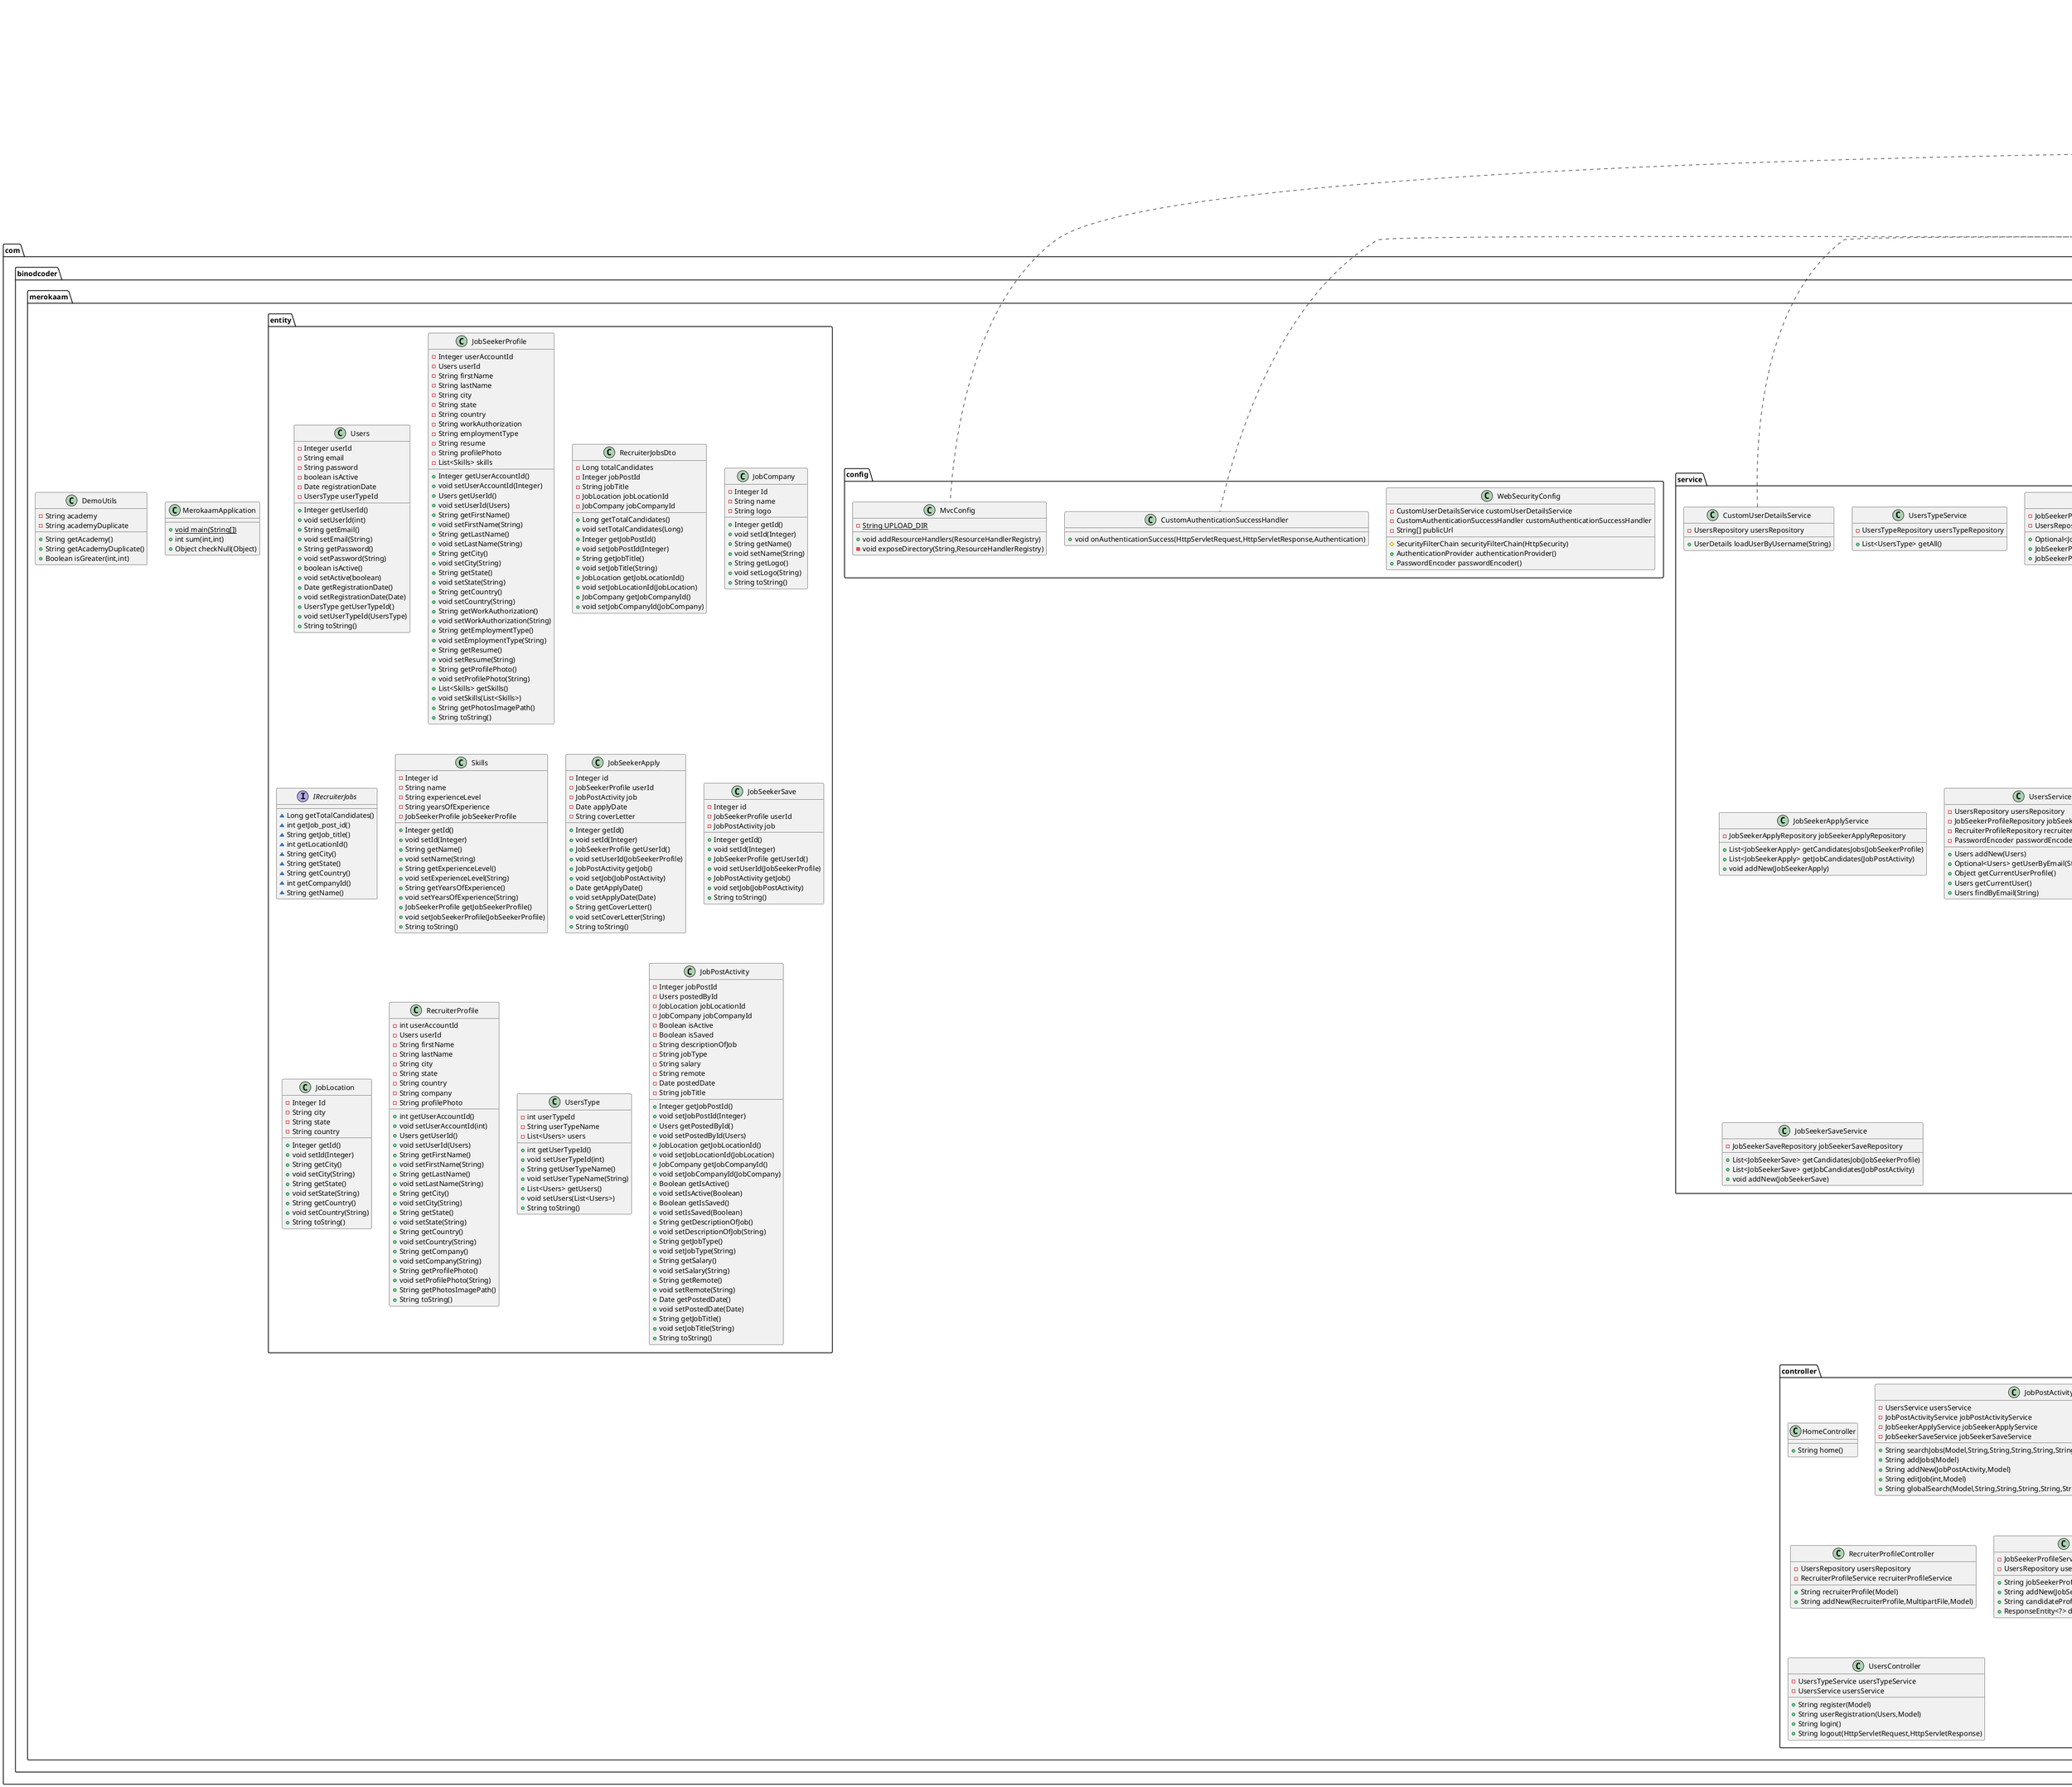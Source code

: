 @startuml
interface com.binodcoder.merokaam.repository.JobSeekerApplyRepository {
~ List<JobSeekerApply> findByUserId(JobSeekerProfile)
~ List<JobSeekerApply> findByJob(JobPostActivity)
}

class com.binodcoder.merokaam.service.UsersTypeService {
- UsersTypeRepository usersTypeRepository
+ List<UsersType> getAll()
}


class com.binodcoder.merokaam.config.WebSecurityConfig {
- CustomUserDetailsService customUserDetailsService
- CustomAuthenticationSuccessHandler customAuthenticationSuccessHandler
- String[] publicUrl
# SecurityFilterChain securityFilterChain(HttpSecurity)
+ AuthenticationProvider authenticationProvider()
+ PasswordEncoder passwordEncoder()
}


class com.binodcoder.merokaam.entity.Users {
- Integer userId
- String email
- String password
- boolean isActive
- Date registrationDate
- UsersType userTypeId
+ Integer getUserId()
+ void setUserId(int)
+ String getEmail()
+ void setEmail(String)
+ String getPassword()
+ void setPassword(String)
+ boolean isActive()
+ void setActive(boolean)
+ Date getRegistrationDate()
+ void setRegistrationDate(Date)
+ UsersType getUserTypeId()
+ void setUserTypeId(UsersType)
+ String toString()
}


class com.binodcoder.merokaam.entity.JobSeekerProfile {
- Integer userAccountId
- Users userId
- String firstName
- String lastName
- String city
- String state
- String country
- String workAuthorization
- String employmentType
- String resume
- String profilePhoto
- List<Skills> skills
+ Integer getUserAccountId()
+ void setUserAccountId(Integer)
+ Users getUserId()
+ void setUserId(Users)
+ String getFirstName()
+ void setFirstName(String)
+ String getLastName()
+ void setLastName(String)
+ String getCity()
+ void setCity(String)
+ String getState()
+ void setState(String)
+ String getCountry()
+ void setCountry(String)
+ String getWorkAuthorization()
+ void setWorkAuthorization(String)
+ String getEmploymentType()
+ void setEmploymentType(String)
+ String getResume()
+ void setResume(String)
+ String getProfilePhoto()
+ void setProfilePhoto(String)
+ List<Skills> getSkills()
+ void setSkills(List<Skills>)
+ String getPhotosImagePath()
+ String toString()
}


interface com.binodcoder.merokaam.repository.JobSeekerProfileRepository {
}
class com.binodcoder.merokaam.controller.HomeController {
+ String home()
}

class com.binodcoder.merokaam.service.JobSeekerProfileService {
- JobSeekerProfileRepository jobSeekerProfileRepository
- UsersRepository usersRepository
+ Optional<JobSeekerProfile> getOne(Integer)
+ JobSeekerProfile addNew(JobSeekerProfile)
+ JobSeekerProfile getCurrentSeeekrProfile()
}


class com.binodcoder.merokaam.service.RecruiterProfileService {
- RecruiterProfileRepository recruiterProfileRepository
- UsersRepository usersRepository
+ Optional<RecruiterProfile> getOne(Integer)
+ RecruiterProfile addNew(RecruiterProfile)
+ RecruiterProfile getCurrentRecruiterProfile()
}


class com.binodcoder.merokaam.service.CustomUserDetailsService {
- UsersRepository usersRepository
+ UserDetails loadUserByUsername(String)
}


class com.binodcoder.merokaam.controller.JobPostActivityController {
- UsersService usersService
- JobPostActivityService jobPostActivityService
- JobSeekerApplyService jobSeekerApplyService
- JobSeekerSaveService jobSeekerSaveService
+ String searchJobs(Model,String,String,String,String,String,String,String,String,boolean,boolean,boolean)
+ String addJobs(Model)
+ String addNew(JobPostActivity,Model)
+ String editJob(int,Model)
+ String globalSearch(Model,String,String,String,String,String,String,String,String,boolean,boolean,boolean)
}


class com.binodcoder.merokaam.service.JobSeekerApplyService {
- JobSeekerApplyRepository jobSeekerApplyRepository
+ List<JobSeekerApply> getCandidatesJobs(JobSeekerProfile)
+ List<JobSeekerApply> getJobCandidates(JobPostActivity)
+ void addNew(JobSeekerApply)
}


class com.binodcoder.merokaam.entity.RecruiterJobsDto {
- Long totalCandidates
- Integer jobPostId
- String jobTitle
- JobLocation jobLocationId
- JobCompany jobCompanyId
+ Long getTotalCandidates()
+ void setTotalCandidates(Long)
+ Integer getJobPostId()
+ void setJobPostId(Integer)
+ String getJobTitle()
+ void setJobTitle(String)
+ JobLocation getJobLocationId()
+ void setJobLocationId(JobLocation)
+ JobCompany getJobCompanyId()
+ void setJobCompanyId(JobCompany)
}


interface com.binodcoder.merokaam.repository.UsersRepository {
~ Optional<Users> findByEmail(String)
~ Boolean existsByEmail(String)
}

class com.binodcoder.merokaam.entity.JobCompany {
- Integer Id
- String name
- String logo
+ Integer getId()
+ void setId(Integer)
+ String getName()
+ void setName(String)
+ String getLogo()
+ void setLogo(String)
+ String toString()
}


class com.binodcoder.merokaam.config.CustomAuthenticationSuccessHandler {
+ void onAuthenticationSuccess(HttpServletRequest,HttpServletResponse,Authentication)
}

interface com.binodcoder.merokaam.entity.IRecruiterJobs {
~ Long getTotalCandidates()
~ int getJob_post_id()
~ String getJob_title()
~ int getLocationId()
~ String getCity()
~ String getState()
~ String getCountry()
~ int getCompanyId()
~ String getName()
}

class com.binodcoder.merokaam.controller.JobSeekerSaveController {
- UsersService usersService
- JobSeekerProfileService jobSeekerProfileService
- JobPostActivityService jobPostActivityService
- JobSeekerSaveService jobSeekerSaveService
+ String save(int,JobSeekerSave)
+ String savedJobs(Model)
}


class com.binodcoder.merokaam.controller.RecruiterProfileController {
- UsersRepository usersRepository
- RecruiterProfileService recruiterProfileService
+ String recruiterProfile(Model)
+ String addNew(RecruiterProfile,MultipartFile,Model)
}


class com.binodcoder.merokaam.entity.Skills {
- Integer id
- String name
- String experienceLevel
- String yearsOfExperience
- JobSeekerProfile jobSeekerProfile
+ Integer getId()
+ void setId(Integer)
+ String getName()
+ void setName(String)
+ String getExperienceLevel()
+ void setExperienceLevel(String)
+ String getYearsOfExperience()
+ void setYearsOfExperience(String)
+ JobSeekerProfile getJobSeekerProfile()
+ void setJobSeekerProfile(JobSeekerProfile)
+ String toString()
}


class com.binodcoder.merokaam.service.UsersService {
- UsersRepository usersRepository
- JobSeekerProfileRepository jobSeekerProfileRepository
- RecruiterProfileRepository recruiterProfileRepository
- PasswordEncoder passwordEncoder
+ Users addNew(Users)
+ Optional<Users> getUserByEmail(String)
+ Object getCurrentUserProfile()
+ Users getCurrentUser()
+ Users findByEmail(String)
}


interface com.binodcoder.merokaam.repository.UsersTypeRepository {
}
class com.binodcoder.merokaam.controller.JobSeekerProfileController {
- JobSeekerProfileService jobSeekerProfileService
- UsersRepository usersRepository
+ String jobSeekerProfile(Model)
+ String addNew(JobSeekerProfile,MultipartFile,MultipartFile,Model)
+ String candidateProfile(int,Model)
+ ResponseEntity<?> downloadResume(String,String)
}


interface com.binodcoder.merokaam.repository.JobSeekerSaveRepository {
~ List<JobSeekerSave> findByUserId(JobSeekerProfile)
~ List<JobSeekerSave> findByJob(JobPostActivity)
}

class com.binodcoder.merokaam.MerokaamApplication {
+ {static} void main(String[])
+ int sum(int,int)
+ Object checkNull(Object)
}

class com.binodcoder.merokaam.config.MvcConfig {
- {static} String UPLOAD_DIR
+ void addResourceHandlers(ResourceHandlerRegistry)
- void exposeDirectory(String,ResourceHandlerRegistry)
}


class com.binodcoder.merokaam.entity.JobSeekerApply {
- Integer id
- JobSeekerProfile userId
- JobPostActivity job
- Date applyDate
- String coverLetter
+ Integer getId()
+ void setId(Integer)
+ JobSeekerProfile getUserId()
+ void setUserId(JobSeekerProfile)
+ JobPostActivity getJob()
+ void setJob(JobPostActivity)
+ Date getApplyDate()
+ void setApplyDate(Date)
+ String getCoverLetter()
+ void setCoverLetter(String)
+ String toString()
}


class com.binodcoder.merokaam.entity.JobSeekerSave {
- Integer id
- JobSeekerProfile userId
- JobPostActivity job
+ Integer getId()
+ void setId(Integer)
+ JobSeekerProfile getUserId()
+ void setUserId(JobSeekerProfile)
+ JobPostActivity getJob()
+ void setJob(JobPostActivity)
+ String toString()
}


class com.binodcoder.merokaam.controller.JobSeekerApplyController {
- JobPostActivityService jobPostActivityService
- UsersService usersService
- JobSeekerApplyService jobSeekerApplyService
- JobSeekerSaveService jobSeekerSaveService
- RecruiterProfileService recruiterProfileService
- JobSeekerProfileService jobSeekerProfileService
+ String display(int,Model)
+ String apply(int,JobSeekerApply)
}


interface com.binodcoder.merokaam.repository.RecruiterProfileRepository {
}
class com.binodcoder.merokaam.service.JobPostActivityService {
- JobPostActivityRepository jobPostActivityRepository
+ JobPostActivity addNew(JobPostActivity)
+ List<RecruiterJobsDto> getRecruiterJobs(int)
+ JobPostActivity getOne(int)
+ List<JobPostActivity> getAll()
+ List<JobPostActivity> search(String,String,List<String>,List<String>,LocalDate)
}


class com.binodcoder.merokaam.entity.JobLocation {
- Integer Id
- String city
- String state
- String country
+ Integer getId()
+ void setId(Integer)
+ String getCity()
+ void setCity(String)
+ String getState()
+ void setState(String)
+ String getCountry()
+ void setCountry(String)
+ String toString()
}


class com.binodcoder.merokaam.entity.RecruiterProfile {
- int userAccountId
- Users userId
- String firstName
- String lastName
- String city
- String state
- String country
- String company
- String profilePhoto
+ int getUserAccountId()
+ void setUserAccountId(int)
+ Users getUserId()
+ void setUserId(Users)
+ String getFirstName()
+ void setFirstName(String)
+ String getLastName()
+ void setLastName(String)
+ String getCity()
+ void setCity(String)
+ String getState()
+ void setState(String)
+ String getCountry()
+ void setCountry(String)
+ String getCompany()
+ void setCompany(String)
+ String getProfilePhoto()
+ void setProfilePhoto(String)
+ String getPhotosImagePath()
+ String toString()
}


class com.binodcoder.merokaam.DemoUtils {
- String academy
- String academyDuplicate
+ String getAcademy()
+ String getAcademyDuplicate()
+ Boolean isGreater(int,int)
}


class com.binodcoder.merokaam.service.JobSeekerSaveService {
- JobSeekerSaveRepository jobSeekerSaveRepository
+ List<JobSeekerSave> getCandidatesJob(JobSeekerProfile)
+ List<JobSeekerSave> getJobCandidates(JobPostActivity)
+ void addNew(JobSeekerSave)
}


interface com.binodcoder.merokaam.repository.JobPostActivityRepository {
~ List<IRecruiterJobs> getRecruiterJobs(int)
~ List<JobPostActivity> searchWithoutDate(String,String,List<String>,List<String>)
~ List<JobPostActivity> search(String,String,List<String>,List<String>,LocalDate)
}

class com.binodcoder.merokaam.entity.UsersType {
- int userTypeId
- String userTypeName
- List<Users> users
+ int getUserTypeId()
+ void setUserTypeId(int)
+ String getUserTypeName()
+ void setUserTypeName(String)
+ List<Users> getUsers()
+ void setUsers(List<Users>)
+ String toString()
}


class com.binodcoder.merokaam.controller.UsersController {
- UsersTypeService usersTypeService
- UsersService usersService
+ String register(Model)
+ String userRegistration(Users,Model)
+ String login()
+ String logout(HttpServletRequest,HttpServletResponse)
}


class com.binodcoder.merokaam.entity.JobPostActivity {
- Integer jobPostId
- Users postedById
- JobLocation jobLocationId
- JobCompany jobCompanyId
- Boolean isActive
- Boolean isSaved
- String descriptionOfJob
- String jobType
- String salary
- String remote
- Date postedDate
- String jobTitle
+ Integer getJobPostId()
+ void setJobPostId(Integer)
+ Users getPostedById()
+ void setPostedById(Users)
+ JobLocation getJobLocationId()
+ void setJobLocationId(JobLocation)
+ JobCompany getJobCompanyId()
+ void setJobCompanyId(JobCompany)
+ Boolean getIsActive()
+ void setIsActive(Boolean)
+ Boolean getIsSaved()
+ void setIsSaved(Boolean)
+ String getDescriptionOfJob()
+ void setDescriptionOfJob(String)
+ String getJobType()
+ void setJobType(String)
+ String getSalary()
+ void setSalary(String)
+ String getRemote()
+ void setRemote(String)
+ Date getPostedDate()
+ void setPostedDate(Date)
+ String getJobTitle()
+ void setJobTitle(String)
+ String toString()
}




org.springframework.data.jpa.repository.JpaRepository <|-- com.binodcoder.merokaam.repository.JobSeekerApplyRepository
org.springframework.data.jpa.repository.JpaRepository <|-- com.binodcoder.merokaam.repository.JobSeekerProfileRepository
org.springframework.security.core.userdetails.UserDetailsService <|.. com.binodcoder.merokaam.service.CustomUserDetailsService
org.springframework.data.jpa.repository.JpaRepository <|-- com.binodcoder.merokaam.repository.UsersRepository
org.springframework.security.web.authentication.AuthenticationSuccessHandler <|.. com.binodcoder.merokaam.config.CustomAuthenticationSuccessHandler
org.springframework.data.jpa.repository.JpaRepository <|-- com.binodcoder.merokaam.repository.UsersTypeRepository
org.springframework.data.jpa.repository.JpaRepository <|-- com.binodcoder.merokaam.repository.JobSeekerSaveRepository
org.springframework.web.servlet.config.annotation.WebMvcConfigurer <|.. com.binodcoder.merokaam.config.MvcConfig
org.springframework.data.jpa.repository.JpaRepository <|-- com.binodcoder.merokaam.repository.RecruiterProfileRepository
org.springframework.data.jpa.repository.JpaRepository <|-- com.binodcoder.merokaam.repository.JobPostActivityRepository
@enduml